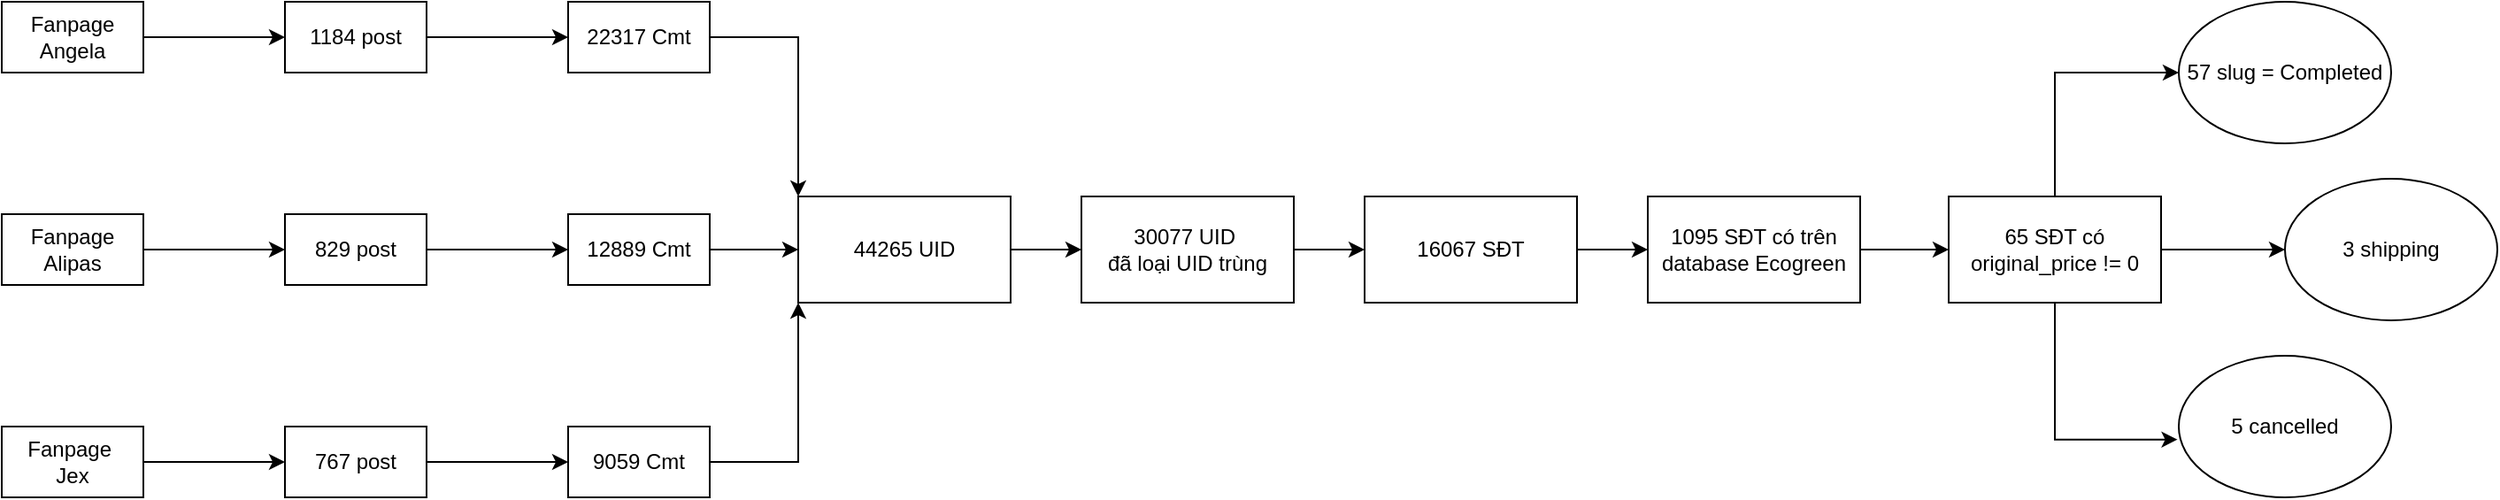 <mxfile version="20.2.3" type="github">
  <diagram id="siriJKeb_s79qSbSRpSL" name="Trang-1">
    <mxGraphModel dx="782" dy="474" grid="1" gridSize="10" guides="1" tooltips="1" connect="1" arrows="1" fold="1" page="1" pageScale="1" pageWidth="827" pageHeight="1169" math="0" shadow="0">
      <root>
        <mxCell id="0" />
        <mxCell id="1" parent="0" />
        <mxCell id="qRD5Uh1iXxgyt8xhtsYh-7" style="edgeStyle=orthogonalEdgeStyle;rounded=0;orthogonalLoop=1;jettySize=auto;html=1;entryX=0;entryY=0.5;entryDx=0;entryDy=0;" edge="1" parent="1" source="qRD5Uh1iXxgyt8xhtsYh-1" target="qRD5Uh1iXxgyt8xhtsYh-4">
          <mxGeometry relative="1" as="geometry" />
        </mxCell>
        <mxCell id="qRD5Uh1iXxgyt8xhtsYh-1" value="Fanpage Angela" style="rounded=0;whiteSpace=wrap;html=1;" vertex="1" parent="1">
          <mxGeometry width="80" height="40" as="geometry" />
        </mxCell>
        <mxCell id="qRD5Uh1iXxgyt8xhtsYh-8" style="edgeStyle=orthogonalEdgeStyle;rounded=0;orthogonalLoop=1;jettySize=auto;html=1;entryX=0;entryY=0.5;entryDx=0;entryDy=0;" edge="1" parent="1" source="qRD5Uh1iXxgyt8xhtsYh-2" target="qRD5Uh1iXxgyt8xhtsYh-5">
          <mxGeometry relative="1" as="geometry" />
        </mxCell>
        <mxCell id="qRD5Uh1iXxgyt8xhtsYh-2" value="Fanpage Alipas" style="rounded=0;whiteSpace=wrap;html=1;" vertex="1" parent="1">
          <mxGeometry y="120" width="80" height="40" as="geometry" />
        </mxCell>
        <mxCell id="qRD5Uh1iXxgyt8xhtsYh-9" style="edgeStyle=orthogonalEdgeStyle;rounded=0;orthogonalLoop=1;jettySize=auto;html=1;entryX=0;entryY=0.5;entryDx=0;entryDy=0;" edge="1" parent="1" source="qRD5Uh1iXxgyt8xhtsYh-3" target="qRD5Uh1iXxgyt8xhtsYh-6">
          <mxGeometry relative="1" as="geometry" />
        </mxCell>
        <mxCell id="qRD5Uh1iXxgyt8xhtsYh-3" value="Fanpage&amp;nbsp;&lt;br&gt;Jex" style="rounded=0;whiteSpace=wrap;html=1;" vertex="1" parent="1">
          <mxGeometry y="240" width="80" height="40" as="geometry" />
        </mxCell>
        <mxCell id="qRD5Uh1iXxgyt8xhtsYh-15" style="edgeStyle=orthogonalEdgeStyle;rounded=0;orthogonalLoop=1;jettySize=auto;html=1;" edge="1" parent="1" source="qRD5Uh1iXxgyt8xhtsYh-4" target="qRD5Uh1iXxgyt8xhtsYh-10">
          <mxGeometry relative="1" as="geometry" />
        </mxCell>
        <mxCell id="qRD5Uh1iXxgyt8xhtsYh-4" value="1184 post" style="rounded=0;whiteSpace=wrap;html=1;" vertex="1" parent="1">
          <mxGeometry x="160" width="80" height="40" as="geometry" />
        </mxCell>
        <mxCell id="qRD5Uh1iXxgyt8xhtsYh-14" style="edgeStyle=orthogonalEdgeStyle;rounded=0;orthogonalLoop=1;jettySize=auto;html=1;entryX=0;entryY=0.5;entryDx=0;entryDy=0;" edge="1" parent="1" source="qRD5Uh1iXxgyt8xhtsYh-5" target="qRD5Uh1iXxgyt8xhtsYh-11">
          <mxGeometry relative="1" as="geometry" />
        </mxCell>
        <mxCell id="qRD5Uh1iXxgyt8xhtsYh-5" value="829 post" style="rounded=0;whiteSpace=wrap;html=1;" vertex="1" parent="1">
          <mxGeometry x="160" y="120" width="80" height="40" as="geometry" />
        </mxCell>
        <mxCell id="qRD5Uh1iXxgyt8xhtsYh-13" style="edgeStyle=orthogonalEdgeStyle;rounded=0;orthogonalLoop=1;jettySize=auto;html=1;entryX=0;entryY=0.5;entryDx=0;entryDy=0;" edge="1" parent="1" source="qRD5Uh1iXxgyt8xhtsYh-6" target="qRD5Uh1iXxgyt8xhtsYh-12">
          <mxGeometry relative="1" as="geometry" />
        </mxCell>
        <mxCell id="qRD5Uh1iXxgyt8xhtsYh-6" value="767 post" style="rounded=0;whiteSpace=wrap;html=1;" vertex="1" parent="1">
          <mxGeometry x="160" y="240" width="80" height="40" as="geometry" />
        </mxCell>
        <mxCell id="qRD5Uh1iXxgyt8xhtsYh-17" style="edgeStyle=orthogonalEdgeStyle;rounded=0;orthogonalLoop=1;jettySize=auto;html=1;entryX=0;entryY=0;entryDx=0;entryDy=0;" edge="1" parent="1" source="qRD5Uh1iXxgyt8xhtsYh-10" target="qRD5Uh1iXxgyt8xhtsYh-16">
          <mxGeometry relative="1" as="geometry" />
        </mxCell>
        <mxCell id="qRD5Uh1iXxgyt8xhtsYh-10" value="22317 Cmt&lt;span style=&quot;color: rgba(0, 0, 0, 0); font-family: monospace; font-size: 0px; text-align: start;&quot;&gt;%3CmxGraphModel%3E%3Croot%3E%3CmxCell%20id%3D%220%22%2F%3E%3CmxCell%20id%3D%221%22%20parent%3D%220%22%2F%3E%3CmxCell%20id%3D%222%22%20value%3D%221184%20post%22%20style%3D%22rounded%3D0%3BwhiteSpace%3Dwrap%3Bhtml%3D1%3B%22%20vertex%3D%221%22%20parent%3D%221%22%3E%3CmxGeometry%20x%3D%22160%22%20width%3D%2280%22%20height%3D%2240%22%20as%3D%22geometry%22%2F%3E%3C%2FmxCell%3E%3C%2Froot%3E%3C%2FmxGraphModel%3E&lt;/span&gt;" style="rounded=0;whiteSpace=wrap;html=1;" vertex="1" parent="1">
          <mxGeometry x="320" width="80" height="40" as="geometry" />
        </mxCell>
        <mxCell id="qRD5Uh1iXxgyt8xhtsYh-18" style="edgeStyle=orthogonalEdgeStyle;rounded=0;orthogonalLoop=1;jettySize=auto;html=1;entryX=0;entryY=0.5;entryDx=0;entryDy=0;" edge="1" parent="1" source="qRD5Uh1iXxgyt8xhtsYh-11" target="qRD5Uh1iXxgyt8xhtsYh-16">
          <mxGeometry relative="1" as="geometry" />
        </mxCell>
        <mxCell id="qRD5Uh1iXxgyt8xhtsYh-11" value="12889 Cmt&lt;span style=&quot;color: rgba(0, 0, 0, 0); font-family: monospace; font-size: 0px; text-align: start;&quot;&gt;%3CmxGraphModel%3E%3Croot%3E%3CmxCell%20id%3D%220%22%2F%3E%3CmxCell%20id%3D%221%22%20parent%3D%220%22%2F%3E%3CmxCell%20id%3D%222%22%20value%3D%221184%20post%22%20style%3D%22rounded%3D0%3BwhiteSpace%3Dwrap%3Bhtml%3D1%3B%22%20vertex%3D%221%22%20parent%3D%221%22%3E%3CmxGeometry%20x%3D%22160%22%20width%3D%2280%22%20height%3D%2240%22%20as%3D%22geometry%22%2F%3E%3C%2FmxCell%3E%3C%2Froot%3E%3C%2FmxGraphModel%3E&lt;/span&gt;" style="rounded=0;whiteSpace=wrap;html=1;" vertex="1" parent="1">
          <mxGeometry x="320" y="120" width="80" height="40" as="geometry" />
        </mxCell>
        <mxCell id="qRD5Uh1iXxgyt8xhtsYh-19" style="edgeStyle=orthogonalEdgeStyle;rounded=0;orthogonalLoop=1;jettySize=auto;html=1;entryX=0;entryY=1;entryDx=0;entryDy=0;" edge="1" parent="1" source="qRD5Uh1iXxgyt8xhtsYh-12" target="qRD5Uh1iXxgyt8xhtsYh-16">
          <mxGeometry relative="1" as="geometry" />
        </mxCell>
        <mxCell id="qRD5Uh1iXxgyt8xhtsYh-12" value="9059 Cmt&lt;span style=&quot;color: rgba(0, 0, 0, 0); font-family: monospace; font-size: 0px; text-align: start;&quot;&gt;%3CmxGraphModel%3E%3Croot%3E%3CmxCell%20id%3D%220%22%2F%3E%3CmxCell%20id%3D%221%22%20parent%3D%220%22%2F%3E%3CmxCell%20id%3D%222%22%20value%3D%221184%20post%22%20style%3D%22rounded%3D0%3BwhiteSpace%3Dwrap%3Bhtml%3D1%3B%22%20vertex%3D%221%22%20parent%3D%221%22%3E%3CmxGeometry%20x%3D%22160%22%20width%3D%2280%22%20height%3D%2240%22%20as%3D%22geometry%22%2F%3E%3C%2FmxCell%3E%3C%2Froot%3E%3C%2FmxGraphModel%3E&lt;/span&gt;" style="rounded=0;whiteSpace=wrap;html=1;" vertex="1" parent="1">
          <mxGeometry x="320" y="240" width="80" height="40" as="geometry" />
        </mxCell>
        <mxCell id="qRD5Uh1iXxgyt8xhtsYh-21" value="" style="edgeStyle=orthogonalEdgeStyle;rounded=0;orthogonalLoop=1;jettySize=auto;html=1;" edge="1" parent="1" source="qRD5Uh1iXxgyt8xhtsYh-16" target="qRD5Uh1iXxgyt8xhtsYh-20">
          <mxGeometry relative="1" as="geometry" />
        </mxCell>
        <mxCell id="qRD5Uh1iXxgyt8xhtsYh-16" value="44265 UID" style="rounded=0;whiteSpace=wrap;html=1;" vertex="1" parent="1">
          <mxGeometry x="450" y="110" width="120" height="60" as="geometry" />
        </mxCell>
        <mxCell id="qRD5Uh1iXxgyt8xhtsYh-22" style="edgeStyle=orthogonalEdgeStyle;rounded=0;orthogonalLoop=1;jettySize=auto;html=1;" edge="1" parent="1" source="qRD5Uh1iXxgyt8xhtsYh-20" target="qRD5Uh1iXxgyt8xhtsYh-23">
          <mxGeometry relative="1" as="geometry">
            <mxPoint x="790" y="210" as="targetPoint" />
          </mxGeometry>
        </mxCell>
        <mxCell id="qRD5Uh1iXxgyt8xhtsYh-20" value="30077 UID&amp;nbsp;&lt;br&gt;đã loại UID trùng" style="rounded=0;whiteSpace=wrap;html=1;" vertex="1" parent="1">
          <mxGeometry x="610" y="110" width="120" height="60" as="geometry" />
        </mxCell>
        <mxCell id="qRD5Uh1iXxgyt8xhtsYh-24" style="edgeStyle=orthogonalEdgeStyle;rounded=0;orthogonalLoop=1;jettySize=auto;html=1;" edge="1" parent="1" source="qRD5Uh1iXxgyt8xhtsYh-23" target="qRD5Uh1iXxgyt8xhtsYh-25">
          <mxGeometry relative="1" as="geometry">
            <mxPoint x="940" y="140" as="targetPoint" />
          </mxGeometry>
        </mxCell>
        <mxCell id="qRD5Uh1iXxgyt8xhtsYh-23" value="16067 SĐT" style="rounded=0;whiteSpace=wrap;html=1;" vertex="1" parent="1">
          <mxGeometry x="770" y="110" width="120" height="60" as="geometry" />
        </mxCell>
        <mxCell id="qRD5Uh1iXxgyt8xhtsYh-27" style="edgeStyle=orthogonalEdgeStyle;rounded=0;orthogonalLoop=1;jettySize=auto;html=1;" edge="1" parent="1" source="qRD5Uh1iXxgyt8xhtsYh-25" target="qRD5Uh1iXxgyt8xhtsYh-26">
          <mxGeometry relative="1" as="geometry" />
        </mxCell>
        <mxCell id="qRD5Uh1iXxgyt8xhtsYh-25" value="1095 SĐT có trên database Ecogreen" style="rounded=0;whiteSpace=wrap;html=1;" vertex="1" parent="1">
          <mxGeometry x="930" y="110" width="120" height="60" as="geometry" />
        </mxCell>
        <mxCell id="qRD5Uh1iXxgyt8xhtsYh-31" style="edgeStyle=orthogonalEdgeStyle;rounded=0;orthogonalLoop=1;jettySize=auto;html=1;" edge="1" parent="1" source="qRD5Uh1iXxgyt8xhtsYh-26" target="qRD5Uh1iXxgyt8xhtsYh-32">
          <mxGeometry relative="1" as="geometry">
            <mxPoint x="1120" y="220" as="targetPoint" />
            <Array as="points">
              <mxPoint x="1160" y="40" />
            </Array>
          </mxGeometry>
        </mxCell>
        <mxCell id="qRD5Uh1iXxgyt8xhtsYh-33" style="edgeStyle=orthogonalEdgeStyle;rounded=0;orthogonalLoop=1;jettySize=auto;html=1;" edge="1" parent="1" source="qRD5Uh1iXxgyt8xhtsYh-26" target="qRD5Uh1iXxgyt8xhtsYh-34">
          <mxGeometry relative="1" as="geometry">
            <mxPoint x="1280" y="140" as="targetPoint" />
          </mxGeometry>
        </mxCell>
        <mxCell id="qRD5Uh1iXxgyt8xhtsYh-36" style="edgeStyle=orthogonalEdgeStyle;rounded=0;orthogonalLoop=1;jettySize=auto;html=1;entryX=-0.006;entryY=0.592;entryDx=0;entryDy=0;entryPerimeter=0;" edge="1" parent="1" source="qRD5Uh1iXxgyt8xhtsYh-26" target="qRD5Uh1iXxgyt8xhtsYh-35">
          <mxGeometry relative="1" as="geometry">
            <Array as="points">
              <mxPoint x="1160" y="247" />
            </Array>
          </mxGeometry>
        </mxCell>
        <mxCell id="qRD5Uh1iXxgyt8xhtsYh-26" value="65 SĐT có original_price != 0" style="rounded=0;whiteSpace=wrap;html=1;" vertex="1" parent="1">
          <mxGeometry x="1100" y="110" width="120" height="60" as="geometry" />
        </mxCell>
        <mxCell id="qRD5Uh1iXxgyt8xhtsYh-32" value="57 slug = Completed" style="ellipse;whiteSpace=wrap;html=1;" vertex="1" parent="1">
          <mxGeometry x="1230" width="120" height="80" as="geometry" />
        </mxCell>
        <mxCell id="qRD5Uh1iXxgyt8xhtsYh-34" value="3 shipping" style="ellipse;whiteSpace=wrap;html=1;" vertex="1" parent="1">
          <mxGeometry x="1290" y="100" width="120" height="80" as="geometry" />
        </mxCell>
        <mxCell id="qRD5Uh1iXxgyt8xhtsYh-35" value="5 cancelled" style="ellipse;whiteSpace=wrap;html=1;" vertex="1" parent="1">
          <mxGeometry x="1230" y="200" width="120" height="80" as="geometry" />
        </mxCell>
      </root>
    </mxGraphModel>
  </diagram>
</mxfile>
